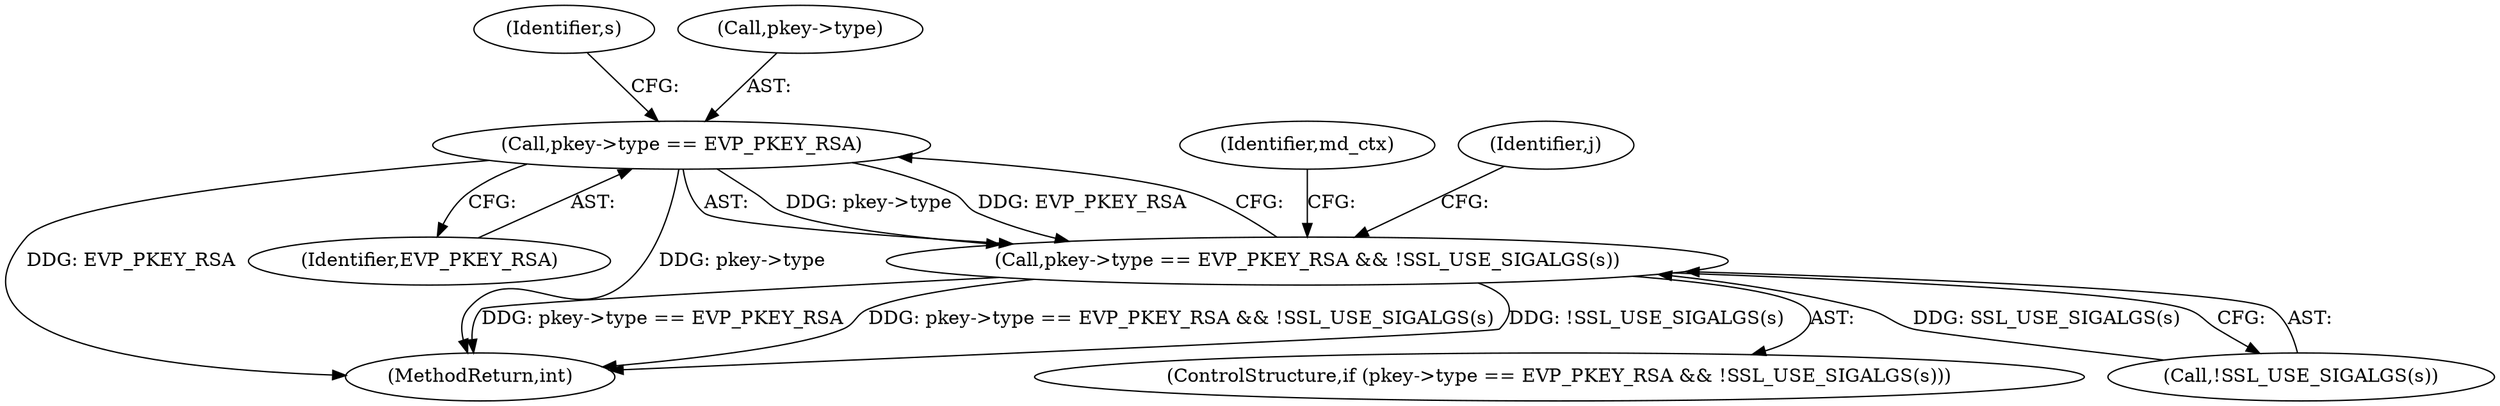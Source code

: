 digraph "0_openssl_b15f8769644b00ef7283521593360b7b2135cb63@pointer" {
"1001508" [label="(Call,pkey->type == EVP_PKEY_RSA)"];
"1001507" [label="(Call,pkey->type == EVP_PKEY_RSA && !SSL_USE_SIGALGS(s))"];
"1001515" [label="(Identifier,s)"];
"1001513" [label="(Call,!SSL_USE_SIGALGS(s))"];
"1001639" [label="(Identifier,md_ctx)"];
"1001512" [label="(Identifier,EVP_PKEY_RSA)"];
"1001509" [label="(Call,pkey->type)"];
"1001508" [label="(Call,pkey->type == EVP_PKEY_RSA)"];
"1001520" [label="(Identifier,j)"];
"1001764" [label="(MethodReturn,int)"];
"1001506" [label="(ControlStructure,if (pkey->type == EVP_PKEY_RSA && !SSL_USE_SIGALGS(s)))"];
"1001507" [label="(Call,pkey->type == EVP_PKEY_RSA && !SSL_USE_SIGALGS(s))"];
"1001508" -> "1001507"  [label="AST: "];
"1001508" -> "1001512"  [label="CFG: "];
"1001509" -> "1001508"  [label="AST: "];
"1001512" -> "1001508"  [label="AST: "];
"1001515" -> "1001508"  [label="CFG: "];
"1001507" -> "1001508"  [label="CFG: "];
"1001508" -> "1001764"  [label="DDG: EVP_PKEY_RSA"];
"1001508" -> "1001764"  [label="DDG: pkey->type"];
"1001508" -> "1001507"  [label="DDG: pkey->type"];
"1001508" -> "1001507"  [label="DDG: EVP_PKEY_RSA"];
"1001507" -> "1001506"  [label="AST: "];
"1001507" -> "1001513"  [label="CFG: "];
"1001513" -> "1001507"  [label="AST: "];
"1001520" -> "1001507"  [label="CFG: "];
"1001639" -> "1001507"  [label="CFG: "];
"1001507" -> "1001764"  [label="DDG: !SSL_USE_SIGALGS(s)"];
"1001507" -> "1001764"  [label="DDG: pkey->type == EVP_PKEY_RSA"];
"1001507" -> "1001764"  [label="DDG: pkey->type == EVP_PKEY_RSA && !SSL_USE_SIGALGS(s)"];
"1001513" -> "1001507"  [label="DDG: SSL_USE_SIGALGS(s)"];
}
